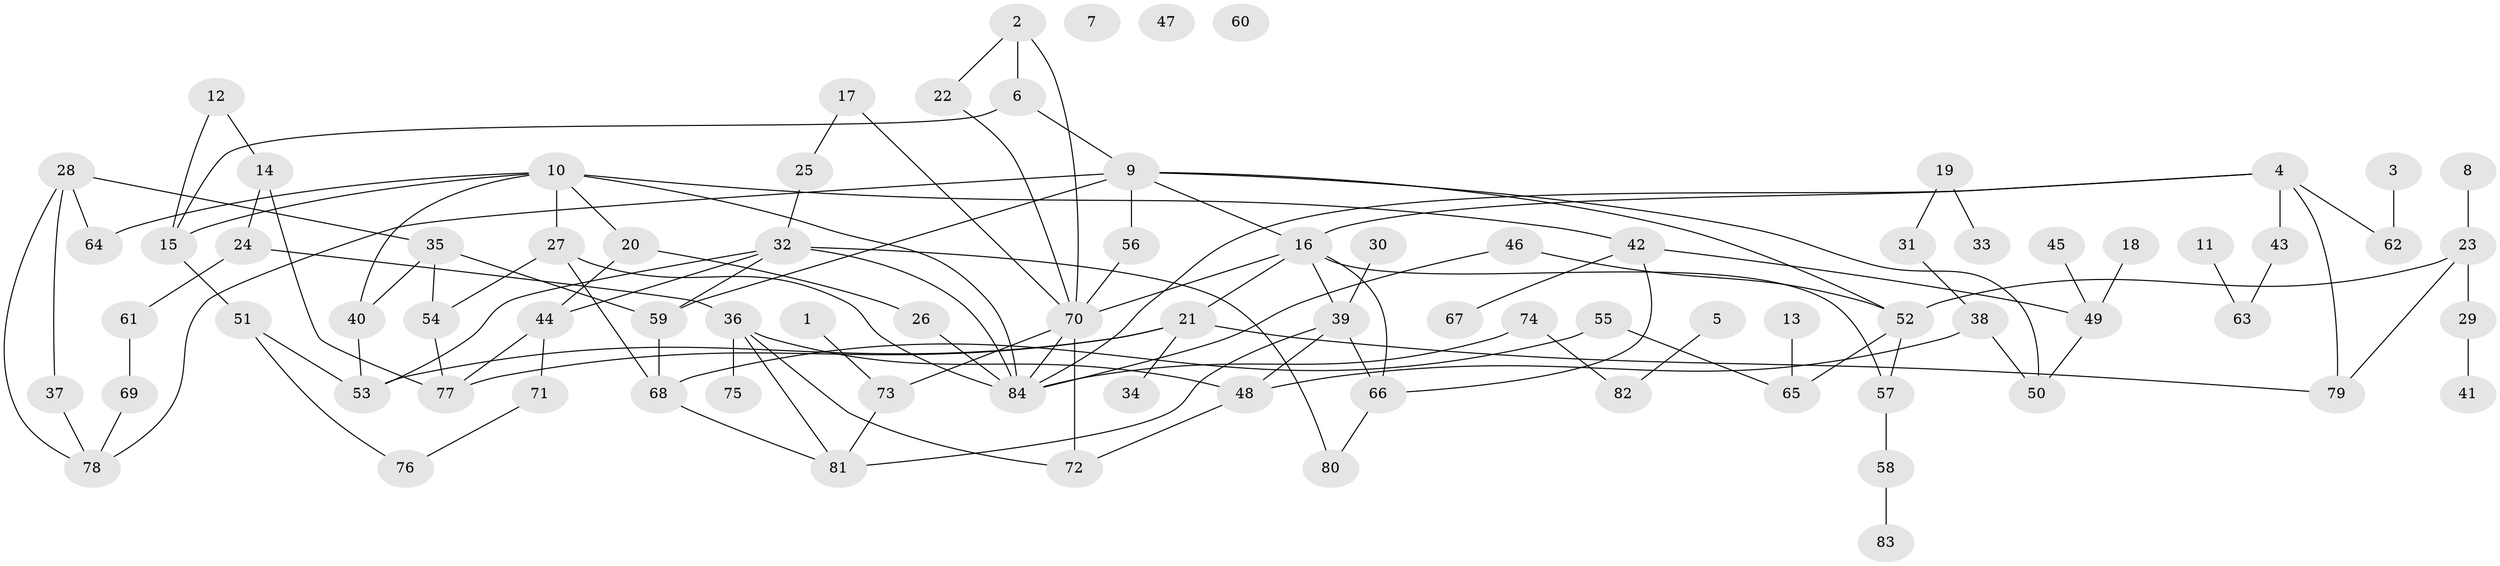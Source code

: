 // Generated by graph-tools (version 1.1) at 2025/00/03/09/25 03:00:52]
// undirected, 84 vertices, 120 edges
graph export_dot {
graph [start="1"]
  node [color=gray90,style=filled];
  1;
  2;
  3;
  4;
  5;
  6;
  7;
  8;
  9;
  10;
  11;
  12;
  13;
  14;
  15;
  16;
  17;
  18;
  19;
  20;
  21;
  22;
  23;
  24;
  25;
  26;
  27;
  28;
  29;
  30;
  31;
  32;
  33;
  34;
  35;
  36;
  37;
  38;
  39;
  40;
  41;
  42;
  43;
  44;
  45;
  46;
  47;
  48;
  49;
  50;
  51;
  52;
  53;
  54;
  55;
  56;
  57;
  58;
  59;
  60;
  61;
  62;
  63;
  64;
  65;
  66;
  67;
  68;
  69;
  70;
  71;
  72;
  73;
  74;
  75;
  76;
  77;
  78;
  79;
  80;
  81;
  82;
  83;
  84;
  1 -- 73;
  2 -- 6;
  2 -- 22;
  2 -- 70;
  3 -- 62;
  4 -- 16;
  4 -- 43;
  4 -- 62;
  4 -- 79;
  4 -- 84;
  5 -- 82;
  6 -- 9;
  6 -- 15;
  8 -- 23;
  9 -- 16;
  9 -- 50;
  9 -- 52;
  9 -- 56;
  9 -- 59;
  9 -- 78;
  10 -- 15;
  10 -- 20;
  10 -- 27;
  10 -- 40;
  10 -- 42;
  10 -- 64;
  10 -- 84;
  11 -- 63;
  12 -- 14;
  12 -- 15;
  13 -- 65;
  14 -- 24;
  14 -- 77;
  15 -- 51;
  16 -- 21;
  16 -- 39;
  16 -- 57;
  16 -- 66;
  16 -- 70;
  17 -- 25;
  17 -- 70;
  18 -- 49;
  19 -- 31;
  19 -- 33;
  20 -- 26;
  20 -- 44;
  21 -- 34;
  21 -- 53;
  21 -- 77;
  21 -- 79;
  22 -- 70;
  23 -- 29;
  23 -- 52;
  23 -- 79;
  24 -- 36;
  24 -- 61;
  25 -- 32;
  26 -- 84;
  27 -- 54;
  27 -- 68;
  27 -- 84;
  28 -- 35;
  28 -- 37;
  28 -- 64;
  28 -- 78;
  29 -- 41;
  30 -- 39;
  31 -- 38;
  32 -- 44;
  32 -- 53;
  32 -- 59;
  32 -- 80;
  32 -- 84;
  35 -- 40;
  35 -- 54;
  35 -- 59;
  36 -- 48;
  36 -- 72;
  36 -- 75;
  36 -- 81;
  37 -- 78;
  38 -- 48;
  38 -- 50;
  39 -- 48;
  39 -- 66;
  39 -- 81;
  40 -- 53;
  42 -- 49;
  42 -- 66;
  42 -- 67;
  43 -- 63;
  44 -- 71;
  44 -- 77;
  45 -- 49;
  46 -- 52;
  46 -- 84;
  48 -- 72;
  49 -- 50;
  51 -- 53;
  51 -- 76;
  52 -- 57;
  52 -- 65;
  54 -- 77;
  55 -- 65;
  55 -- 68;
  56 -- 70;
  57 -- 58;
  58 -- 83;
  59 -- 68;
  61 -- 69;
  66 -- 80;
  68 -- 81;
  69 -- 78;
  70 -- 72;
  70 -- 73;
  70 -- 84;
  71 -- 76;
  73 -- 81;
  74 -- 82;
  74 -- 84;
}
